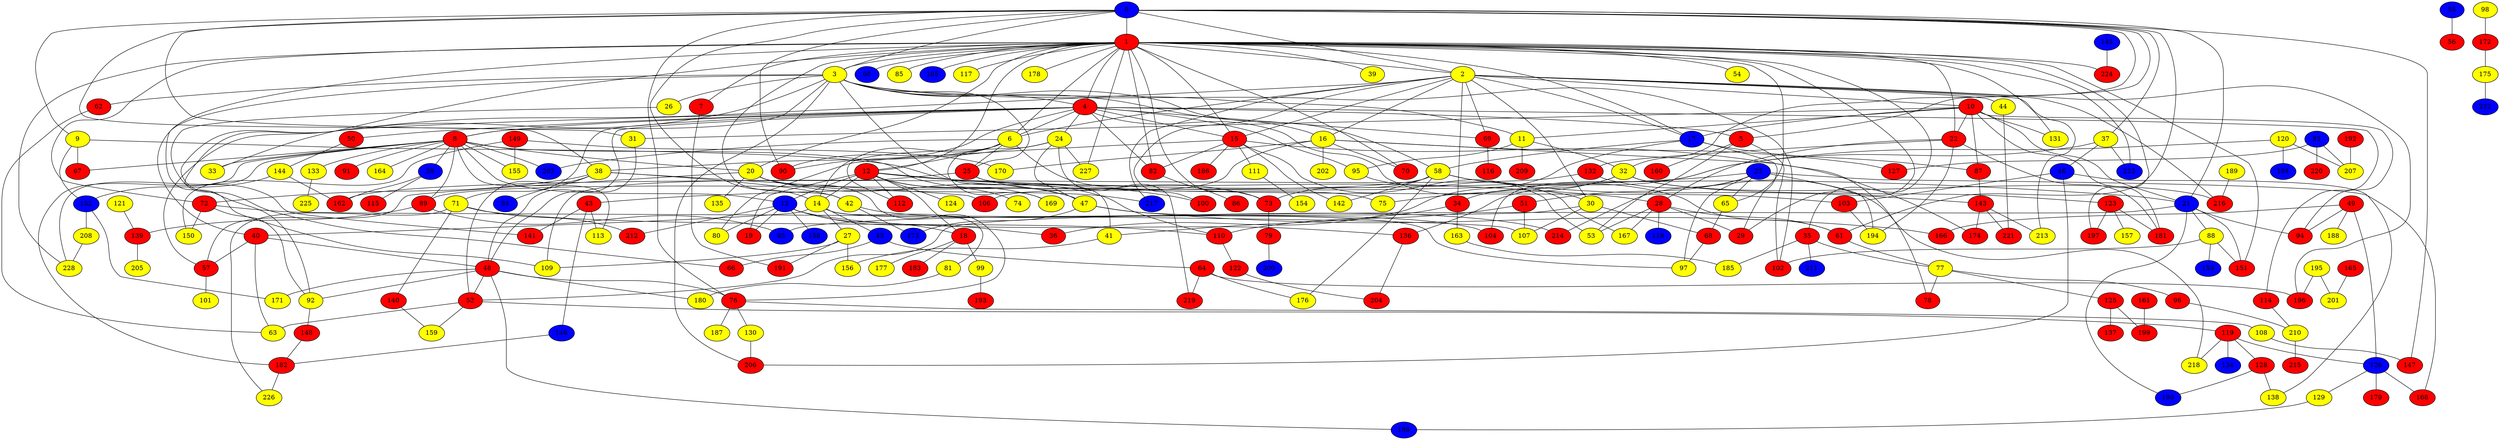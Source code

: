 graph {
0 [style = filled fillcolor = blue];
1 [style = filled fillcolor = red];
2 [style = filled fillcolor = yellow];
3 [style = filled fillcolor = yellow];
4 [style = filled fillcolor = red];
5 [style = filled fillcolor = red];
6 [style = filled fillcolor = yellow];
7 [style = filled fillcolor = red];
8 [style = filled fillcolor = red];
9 [style = filled fillcolor = yellow];
10 [style = filled fillcolor = red];
11 [style = filled fillcolor = yellow];
12 [style = filled fillcolor = red];
13 [style = filled fillcolor = blue];
14 [style = filled fillcolor = yellow];
15 [style = filled fillcolor = red];
16 [style = filled fillcolor = yellow];
17 [style = filled fillcolor = blue];
18 [style = filled fillcolor = red];
19 [style = filled fillcolor = red];
20 [style = filled fillcolor = yellow];
21 [style = filled fillcolor = blue];
22 [style = filled fillcolor = red];
23 [style = filled fillcolor = blue];
24 [style = filled fillcolor = yellow];
25 [style = filled fillcolor = red];
26 [style = filled fillcolor = yellow];
27 [style = filled fillcolor = yellow];
28 [style = filled fillcolor = red];
29 [style = filled fillcolor = red];
30 [style = filled fillcolor = yellow];
31 [style = filled fillcolor = yellow];
32 [style = filled fillcolor = yellow];
33 [style = filled fillcolor = yellow];
34 [style = filled fillcolor = red];
35 [style = filled fillcolor = red];
36 [style = filled fillcolor = red];
37 [style = filled fillcolor = yellow];
38 [style = filled fillcolor = yellow];
39 [style = filled fillcolor = yellow];
40 [style = filled fillcolor = red];
41 [style = filled fillcolor = yellow];
42 [style = filled fillcolor = yellow];
43 [style = filled fillcolor = red];
44 [style = filled fillcolor = yellow];
45 [style = filled fillcolor = blue];
46 [style = filled fillcolor = blue];
47 [style = filled fillcolor = yellow];
48 [style = filled fillcolor = red];
49 [style = filled fillcolor = red];
50 [style = filled fillcolor = red];
51 [style = filled fillcolor = red];
52 [style = filled fillcolor = red];
53 [style = filled fillcolor = yellow];
54 [style = filled fillcolor = yellow];
55 [style = filled fillcolor = blue];
56 [style = filled fillcolor = red];
57 [style = filled fillcolor = red];
58 [style = filled fillcolor = yellow];
59 [style = filled fillcolor = blue];
60 [style = filled fillcolor = blue];
61 [style = filled fillcolor = red];
62 [style = filled fillcolor = red];
63 [style = filled fillcolor = yellow];
64 [style = filled fillcolor = red];
65 [style = filled fillcolor = yellow];
66 [style = filled fillcolor = red];
67 [style = filled fillcolor = red];
68 [style = filled fillcolor = red];
69 [style = filled fillcolor = red];
70 [style = filled fillcolor = red];
71 [style = filled fillcolor = yellow];
72 [style = filled fillcolor = red];
73 [style = filled fillcolor = red];
74 [style = filled fillcolor = yellow];
75 [style = filled fillcolor = yellow];
76 [style = filled fillcolor = red];
77 [style = filled fillcolor = yellow];
78 [style = filled fillcolor = red];
79 [style = filled fillcolor = red];
80 [style = filled fillcolor = yellow];
81 [style = filled fillcolor = yellow];
82 [style = filled fillcolor = red];
83 [style = filled fillcolor = blue];
84 [style = filled fillcolor = blue];
85 [style = filled fillcolor = yellow];
86 [style = filled fillcolor = red];
87 [style = filled fillcolor = red];
88 [style = filled fillcolor = yellow];
89 [style = filled fillcolor = red];
90 [style = filled fillcolor = red];
91 [style = filled fillcolor = red];
92 [style = filled fillcolor = yellow];
93 [style = filled fillcolor = blue];
94 [style = filled fillcolor = red];
95 [style = filled fillcolor = yellow];
96 [style = filled fillcolor = red];
97 [style = filled fillcolor = yellow];
98 [style = filled fillcolor = yellow];
99 [style = filled fillcolor = yellow];
100 [style = filled fillcolor = red];
101 [style = filled fillcolor = yellow];
102 [style = filled fillcolor = red];
103 [style = filled fillcolor = red];
104 [style = filled fillcolor = red];
105 [style = filled fillcolor = blue];
106 [style = filled fillcolor = red];
107 [style = filled fillcolor = yellow];
108 [style = filled fillcolor = yellow];
109 [style = filled fillcolor = yellow];
110 [style = filled fillcolor = red];
111 [style = filled fillcolor = yellow];
112 [style = filled fillcolor = red];
113 [style = filled fillcolor = yellow];
114 [style = filled fillcolor = red];
115 [style = filled fillcolor = red];
116 [style = filled fillcolor = red];
117 [style = filled fillcolor = yellow];
118 [style = filled fillcolor = blue];
119 [style = filled fillcolor = red];
120 [style = filled fillcolor = yellow];
121 [style = filled fillcolor = yellow];
122 [style = filled fillcolor = red];
123 [style = filled fillcolor = red];
124 [style = filled fillcolor = yellow];
125 [style = filled fillcolor = red];
126 [style = filled fillcolor = blue];
127 [style = filled fillcolor = red];
128 [style = filled fillcolor = red];
129 [style = filled fillcolor = yellow];
130 [style = filled fillcolor = yellow];
131 [style = filled fillcolor = yellow];
132 [style = filled fillcolor = red];
133 [style = filled fillcolor = yellow];
134 [style = filled fillcolor = blue];
135 [style = filled fillcolor = yellow];
136 [style = filled fillcolor = red];
137 [style = filled fillcolor = red];
138 [style = filled fillcolor = yellow];
139 [style = filled fillcolor = red];
140 [style = filled fillcolor = red];
141 [style = filled fillcolor = red];
142 [style = filled fillcolor = yellow];
143 [style = filled fillcolor = red];
144 [style = filled fillcolor = yellow];
145 [style = filled fillcolor = blue];
146 [style = filled fillcolor = blue];
147 [style = filled fillcolor = red];
148 [style = filled fillcolor = red];
149 [style = filled fillcolor = red];
150 [style = filled fillcolor = yellow];
151 [style = filled fillcolor = red];
152 [style = filled fillcolor = blue];
153 [style = filled fillcolor = blue];
154 [style = filled fillcolor = yellow];
155 [style = filled fillcolor = yellow];
156 [style = filled fillcolor = yellow];
157 [style = filled fillcolor = yellow];
158 [style = filled fillcolor = blue];
159 [style = filled fillcolor = yellow];
160 [style = filled fillcolor = red];
161 [style = filled fillcolor = red];
162 [style = filled fillcolor = red];
163 [style = filled fillcolor = yellow];
164 [style = filled fillcolor = yellow];
165 [style = filled fillcolor = red];
166 [style = filled fillcolor = red];
167 [style = filled fillcolor = yellow];
168 [style = filled fillcolor = red];
169 [style = filled fillcolor = yellow];
170 [style = filled fillcolor = yellow];
171 [style = filled fillcolor = yellow];
172 [style = filled fillcolor = red];
173 [style = filled fillcolor = blue];
174 [style = filled fillcolor = red];
175 [style = filled fillcolor = yellow];
176 [style = filled fillcolor = yellow];
177 [style = filled fillcolor = yellow];
178 [style = filled fillcolor = yellow];
179 [style = filled fillcolor = red];
180 [style = filled fillcolor = yellow];
181 [style = filled fillcolor = red];
182 [style = filled fillcolor = red];
183 [style = filled fillcolor = red];
184 [style = filled fillcolor = blue];
185 [style = filled fillcolor = yellow];
186 [style = filled fillcolor = red];
187 [style = filled fillcolor = yellow];
188 [style = filled fillcolor = yellow];
189 [style = filled fillcolor = yellow];
190 [style = filled fillcolor = blue];
191 [style = filled fillcolor = red];
192 [style = filled fillcolor = red];
193 [style = filled fillcolor = red];
194 [style = filled fillcolor = yellow];
195 [style = filled fillcolor = yellow];
196 [style = filled fillcolor = red];
197 [style = filled fillcolor = red];
198 [style = filled fillcolor = blue];
199 [style = filled fillcolor = red];
200 [style = filled fillcolor = blue];
201 [style = filled fillcolor = yellow];
202 [style = filled fillcolor = yellow];
203 [style = filled fillcolor = blue];
204 [style = filled fillcolor = red];
205 [style = filled fillcolor = yellow];
206 [style = filled fillcolor = red];
207 [style = filled fillcolor = yellow];
208 [style = filled fillcolor = yellow];
209 [style = filled fillcolor = red];
210 [style = filled fillcolor = yellow];
211 [style = filled fillcolor = blue];
212 [style = filled fillcolor = red];
213 [style = filled fillcolor = yellow];
214 [style = filled fillcolor = red];
215 [style = filled fillcolor = red];
216 [style = filled fillcolor = red];
217 [style = filled fillcolor = blue];
218 [style = filled fillcolor = yellow];
219 [style = filled fillcolor = red];
220 [style = filled fillcolor = red];
221 [style = filled fillcolor = red];
222 [style = filled fillcolor = blue];
223 [style = filled fillcolor = blue];
224 [style = filled fillcolor = red];
225 [style = filled fillcolor = yellow];
226 [style = filled fillcolor = yellow];
227 [style = filled fillcolor = yellow];
228 [style = filled fillcolor = yellow];
0 -- 5;
0 -- 3;
0 -- 2;
0 -- 1;
0 -- 9;
0 -- 14;
0 -- 21;
0 -- 31;
0 -- 32;
0 -- 37;
0 -- 38;
0 -- 61;
0 -- 76;
0 -- 90;
0 -- 147;
1 -- 2;
1 -- 3;
1 -- 4;
1 -- 6;
1 -- 7;
1 -- 12;
1 -- 15;
1 -- 17;
1 -- 20;
1 -- 22;
1 -- 29;
1 -- 33;
1 -- 35;
1 -- 39;
1 -- 42;
1 -- 54;
1 -- 60;
1 -- 65;
1 -- 70;
1 -- 72;
1 -- 73;
1 -- 82;
1 -- 85;
1 -- 105;
1 -- 109;
1 -- 117;
1 -- 131;
1 -- 151;
1 -- 178;
1 -- 197;
1 -- 223;
1 -- 224;
1 -- 227;
1 -- 228;
2 -- 6;
2 -- 10;
2 -- 15;
2 -- 16;
2 -- 17;
2 -- 30;
2 -- 34;
2 -- 44;
2 -- 69;
2 -- 92;
2 -- 100;
2 -- 196;
2 -- 213;
2 -- 216;
2 -- 217;
3 -- 4;
3 -- 8;
3 -- 11;
3 -- 16;
3 -- 25;
3 -- 26;
3 -- 40;
3 -- 41;
3 -- 58;
3 -- 62;
3 -- 102;
3 -- 141;
3 -- 206;
4 -- 5;
4 -- 6;
4 -- 8;
4 -- 15;
4 -- 24;
4 -- 30;
4 -- 48;
4 -- 50;
4 -- 57;
4 -- 69;
4 -- 71;
4 -- 82;
4 -- 90;
4 -- 95;
4 -- 114;
5 -- 53;
5 -- 102;
5 -- 160;
6 -- 12;
6 -- 14;
6 -- 25;
6 -- 75;
6 -- 90;
6 -- 169;
6 -- 203;
7 -- 191;
8 -- 13;
8 -- 20;
8 -- 33;
8 -- 47;
8 -- 59;
8 -- 67;
8 -- 89;
8 -- 91;
8 -- 113;
8 -- 133;
8 -- 155;
8 -- 164;
8 -- 182;
8 -- 203;
8 -- 228;
9 -- 67;
9 -- 110;
9 -- 152;
10 -- 11;
10 -- 17;
10 -- 21;
10 -- 22;
10 -- 31;
10 -- 87;
10 -- 94;
10 -- 131;
10 -- 181;
11 -- 32;
11 -- 95;
11 -- 209;
12 -- 13;
12 -- 14;
12 -- 18;
12 -- 19;
12 -- 21;
12 -- 28;
12 -- 74;
12 -- 100;
12 -- 112;
12 -- 124;
12 -- 169;
13 -- 18;
13 -- 19;
13 -- 36;
13 -- 80;
13 -- 136;
13 -- 158;
13 -- 212;
14 -- 27;
14 -- 40;
14 -- 45;
14 -- 81;
14 -- 97;
15 -- 53;
15 -- 80;
15 -- 82;
15 -- 111;
15 -- 142;
15 -- 174;
15 -- 186;
16 -- 70;
16 -- 78;
16 -- 106;
16 -- 127;
16 -- 170;
16 -- 202;
17 -- 29;
17 -- 36;
17 -- 58;
17 -- 87;
18 -- 99;
18 -- 177;
18 -- 183;
20 -- 47;
20 -- 57;
20 -- 76;
20 -- 135;
20 -- 217;
21 -- 52;
21 -- 88;
21 -- 94;
21 -- 151;
21 -- 190;
22 -- 28;
22 -- 132;
22 -- 181;
22 -- 194;
23 -- 43;
23 -- 51;
23 -- 65;
23 -- 97;
23 -- 168;
23 -- 194;
23 -- 214;
24 -- 38;
24 -- 47;
24 -- 112;
24 -- 219;
24 -- 227;
25 -- 73;
25 -- 103;
25 -- 109;
26 -- 66;
27 -- 109;
27 -- 156;
27 -- 191;
28 -- 29;
28 -- 53;
28 -- 61;
28 -- 118;
28 -- 167;
30 -- 68;
30 -- 93;
30 -- 107;
31 -- 48;
32 -- 34;
32 -- 75;
32 -- 123;
32 -- 216;
34 -- 41;
34 -- 163;
35 -- 77;
35 -- 185;
35 -- 211;
37 -- 46;
37 -- 104;
37 -- 223;
38 -- 42;
38 -- 52;
38 -- 72;
38 -- 84;
38 -- 106;
40 -- 48;
40 -- 57;
40 -- 63;
41 -- 156;
42 -- 173;
42 -- 214;
43 -- 113;
43 -- 141;
43 -- 146;
44 -- 221;
45 -- 64;
45 -- 66;
46 -- 103;
46 -- 138;
46 -- 206;
47 -- 104;
47 -- 166;
47 -- 173;
48 -- 52;
48 -- 76;
48 -- 92;
48 -- 171;
48 -- 180;
48 -- 198;
49 -- 94;
49 -- 126;
49 -- 166;
49 -- 188;
50 -- 144;
51 -- 107;
51 -- 110;
52 -- 63;
52 -- 119;
52 -- 159;
55 -- 56;
57 -- 101;
58 -- 61;
58 -- 73;
58 -- 89;
58 -- 142;
58 -- 143;
58 -- 176;
59 -- 115;
59 -- 162;
61 -- 77;
62 -- 63;
64 -- 176;
64 -- 196;
64 -- 219;
65 -- 68;
68 -- 97;
69 -- 116;
71 -- 110;
71 -- 140;
71 -- 212;
71 -- 226;
72 -- 92;
72 -- 107;
72 -- 150;
73 -- 79;
76 -- 108;
76 -- 130;
76 -- 187;
77 -- 78;
77 -- 96;
77 -- 125;
79 -- 200;
81 -- 180;
82 -- 86;
83 -- 127;
83 -- 207;
83 -- 220;
87 -- 143;
88 -- 102;
88 -- 151;
88 -- 153;
89 -- 93;
89 -- 139;
92 -- 148;
95 -- 167;
96 -- 210;
98 -- 172;
99 -- 193;
103 -- 194;
108 -- 147;
110 -- 122;
111 -- 154;
114 -- 210;
119 -- 126;
119 -- 128;
119 -- 134;
119 -- 218;
120 -- 136;
120 -- 184;
120 -- 207;
121 -- 139;
122 -- 204;
123 -- 157;
123 -- 181;
123 -- 197;
125 -- 137;
125 -- 199;
126 -- 129;
126 -- 168;
126 -- 179;
128 -- 138;
128 -- 190;
129 -- 198;
130 -- 206;
132 -- 162;
132 -- 218;
133 -- 225;
136 -- 204;
139 -- 205;
140 -- 159;
143 -- 174;
143 -- 213;
143 -- 221;
144 -- 152;
144 -- 162;
145 -- 224;
146 -- 182;
148 -- 182;
149 -- 150;
149 -- 155;
149 -- 170;
152 -- 171;
152 -- 208;
161 -- 199;
163 -- 185;
165 -- 201;
172 -- 175;
175 -- 222;
182 -- 226;
189 -- 216;
192 -- 207;
195 -- 196;
195 -- 201;
208 -- 228;
210 -- 215;
}
